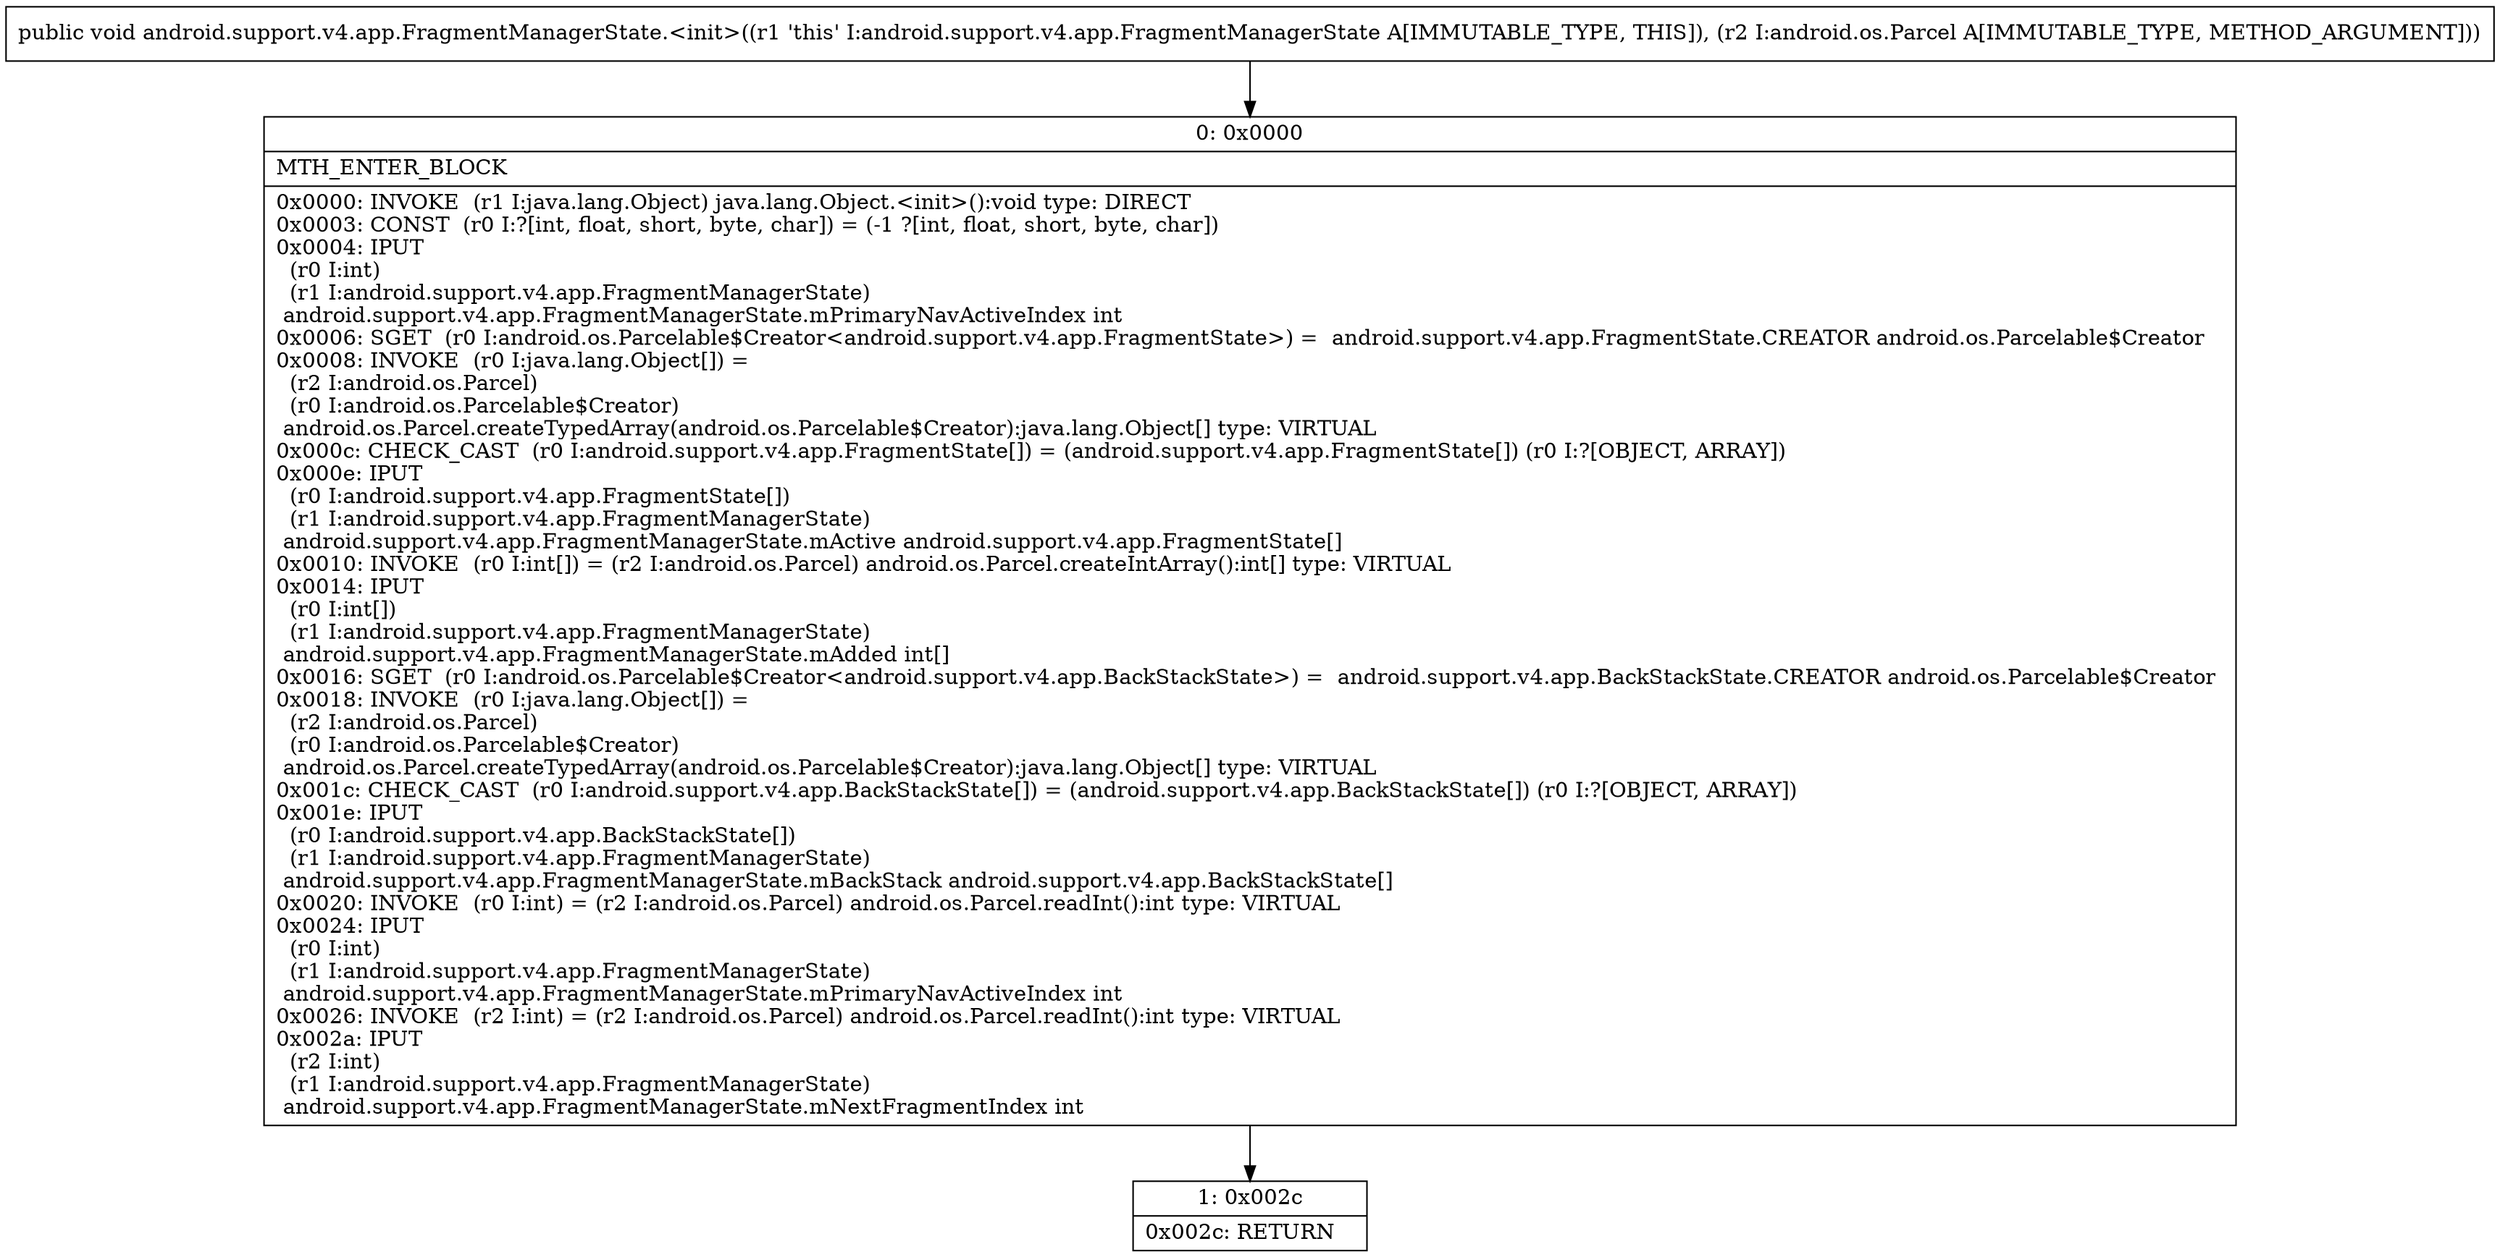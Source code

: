 digraph "CFG forandroid.support.v4.app.FragmentManagerState.\<init\>(Landroid\/os\/Parcel;)V" {
Node_0 [shape=record,label="{0\:\ 0x0000|MTH_ENTER_BLOCK\l|0x0000: INVOKE  (r1 I:java.lang.Object) java.lang.Object.\<init\>():void type: DIRECT \l0x0003: CONST  (r0 I:?[int, float, short, byte, char]) = (\-1 ?[int, float, short, byte, char]) \l0x0004: IPUT  \l  (r0 I:int)\l  (r1 I:android.support.v4.app.FragmentManagerState)\l android.support.v4.app.FragmentManagerState.mPrimaryNavActiveIndex int \l0x0006: SGET  (r0 I:android.os.Parcelable$Creator\<android.support.v4.app.FragmentState\>) =  android.support.v4.app.FragmentState.CREATOR android.os.Parcelable$Creator \l0x0008: INVOKE  (r0 I:java.lang.Object[]) = \l  (r2 I:android.os.Parcel)\l  (r0 I:android.os.Parcelable$Creator)\l android.os.Parcel.createTypedArray(android.os.Parcelable$Creator):java.lang.Object[] type: VIRTUAL \l0x000c: CHECK_CAST  (r0 I:android.support.v4.app.FragmentState[]) = (android.support.v4.app.FragmentState[]) (r0 I:?[OBJECT, ARRAY]) \l0x000e: IPUT  \l  (r0 I:android.support.v4.app.FragmentState[])\l  (r1 I:android.support.v4.app.FragmentManagerState)\l android.support.v4.app.FragmentManagerState.mActive android.support.v4.app.FragmentState[] \l0x0010: INVOKE  (r0 I:int[]) = (r2 I:android.os.Parcel) android.os.Parcel.createIntArray():int[] type: VIRTUAL \l0x0014: IPUT  \l  (r0 I:int[])\l  (r1 I:android.support.v4.app.FragmentManagerState)\l android.support.v4.app.FragmentManagerState.mAdded int[] \l0x0016: SGET  (r0 I:android.os.Parcelable$Creator\<android.support.v4.app.BackStackState\>) =  android.support.v4.app.BackStackState.CREATOR android.os.Parcelable$Creator \l0x0018: INVOKE  (r0 I:java.lang.Object[]) = \l  (r2 I:android.os.Parcel)\l  (r0 I:android.os.Parcelable$Creator)\l android.os.Parcel.createTypedArray(android.os.Parcelable$Creator):java.lang.Object[] type: VIRTUAL \l0x001c: CHECK_CAST  (r0 I:android.support.v4.app.BackStackState[]) = (android.support.v4.app.BackStackState[]) (r0 I:?[OBJECT, ARRAY]) \l0x001e: IPUT  \l  (r0 I:android.support.v4.app.BackStackState[])\l  (r1 I:android.support.v4.app.FragmentManagerState)\l android.support.v4.app.FragmentManagerState.mBackStack android.support.v4.app.BackStackState[] \l0x0020: INVOKE  (r0 I:int) = (r2 I:android.os.Parcel) android.os.Parcel.readInt():int type: VIRTUAL \l0x0024: IPUT  \l  (r0 I:int)\l  (r1 I:android.support.v4.app.FragmentManagerState)\l android.support.v4.app.FragmentManagerState.mPrimaryNavActiveIndex int \l0x0026: INVOKE  (r2 I:int) = (r2 I:android.os.Parcel) android.os.Parcel.readInt():int type: VIRTUAL \l0x002a: IPUT  \l  (r2 I:int)\l  (r1 I:android.support.v4.app.FragmentManagerState)\l android.support.v4.app.FragmentManagerState.mNextFragmentIndex int \l}"];
Node_1 [shape=record,label="{1\:\ 0x002c|0x002c: RETURN   \l}"];
MethodNode[shape=record,label="{public void android.support.v4.app.FragmentManagerState.\<init\>((r1 'this' I:android.support.v4.app.FragmentManagerState A[IMMUTABLE_TYPE, THIS]), (r2 I:android.os.Parcel A[IMMUTABLE_TYPE, METHOD_ARGUMENT])) }"];
MethodNode -> Node_0;
Node_0 -> Node_1;
}

